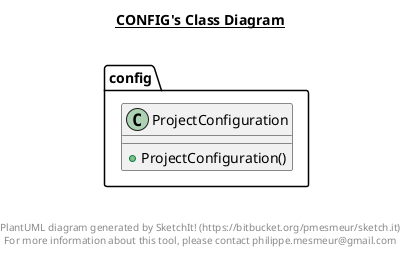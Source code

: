 @startuml

title __CONFIG's Class Diagram__\n

  namespace config {
    class config.ProjectConfiguration {
        + ProjectConfiguration()
    }
  }
  



right footer


PlantUML diagram generated by SketchIt! (https://bitbucket.org/pmesmeur/sketch.it)
For more information about this tool, please contact philippe.mesmeur@gmail.com
endfooter

@enduml
